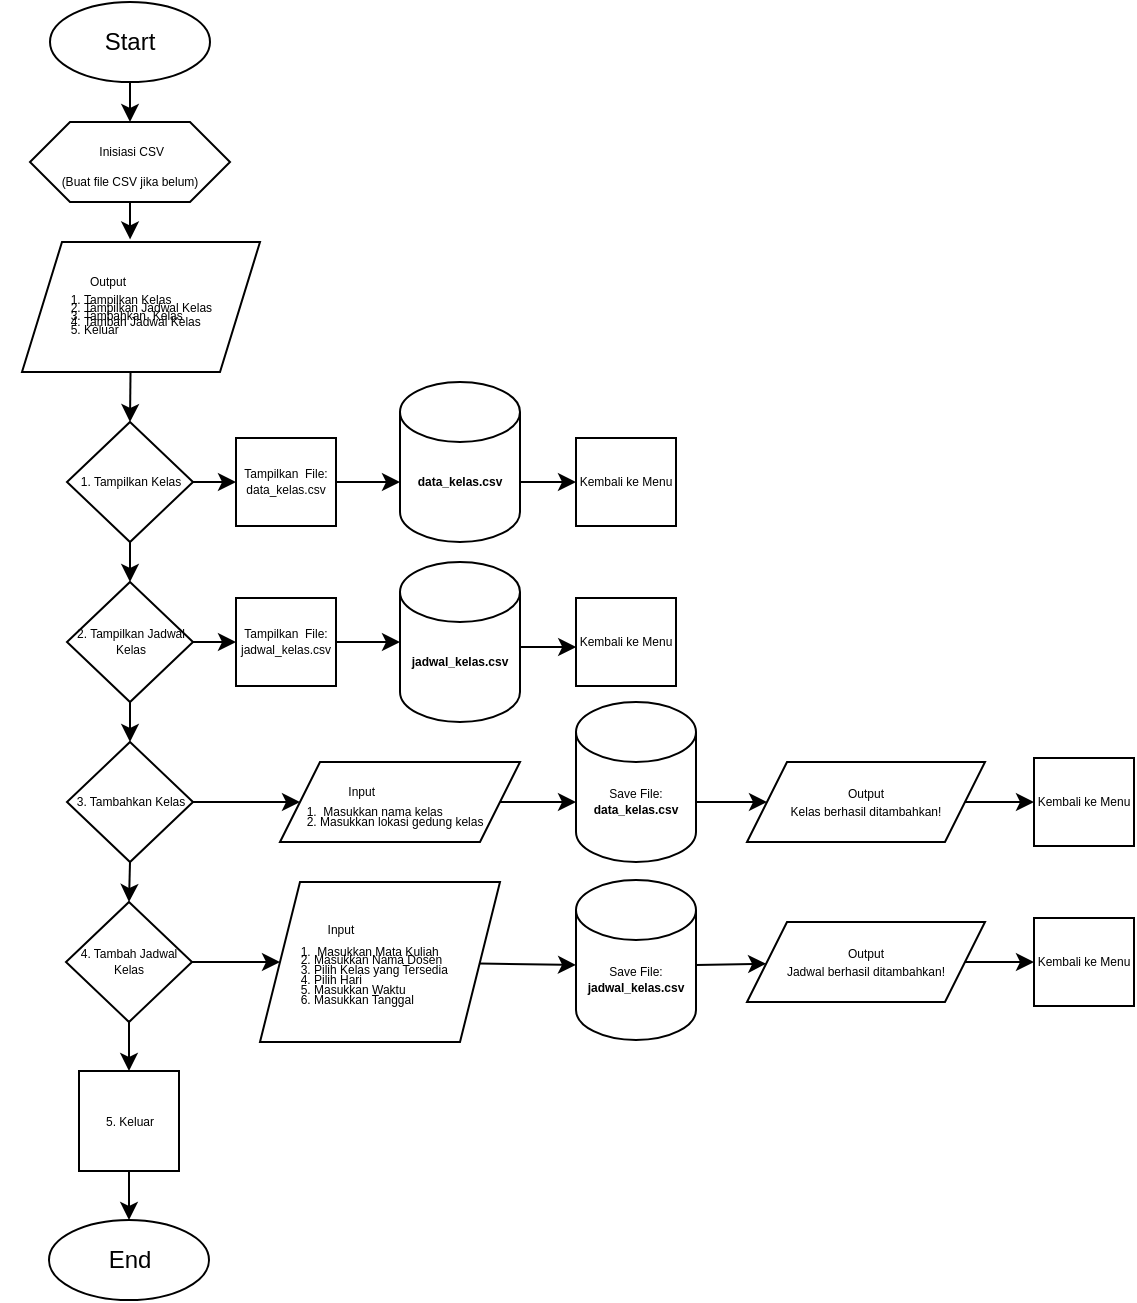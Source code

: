<mxfile>
    <diagram name="Halaman-1" id="ZzuOgXy86mY6U-GXPdbu">
        <mxGraphModel dx="1320" dy="1688" grid="1" gridSize="10" guides="1" tooltips="1" connect="1" arrows="1" fold="1" page="1" pageScale="1" pageWidth="827" pageHeight="1169" math="0" shadow="0">
            <root>
                <mxCell id="0"/>
                <mxCell id="1" parent="0"/>
                <mxCell id="95" style="edgeStyle=none;html=1;exitX=0.5;exitY=1;exitDx=0;exitDy=0;entryX=0.5;entryY=0;entryDx=0;entryDy=0;fontSize=6;" edge="1" parent="1" source="djej7wyHmqCi-qK7CBhM-3" target="87">
                    <mxGeometry relative="1" as="geometry"/>
                </mxCell>
                <mxCell id="djej7wyHmqCi-qK7CBhM-3" value="Start" style="ellipse;whiteSpace=wrap;html=1;" parent="1" vertex="1">
                    <mxGeometry x="-802" y="-1169" width="80" height="40" as="geometry"/>
                </mxCell>
                <mxCell id="102" style="edgeStyle=none;html=1;exitX=0.5;exitY=1;exitDx=0;exitDy=0;entryX=0.454;entryY=-0.02;entryDx=0;entryDy=0;entryPerimeter=0;fontSize=6;" edge="1" parent="1" source="87" target="89">
                    <mxGeometry relative="1" as="geometry"/>
                </mxCell>
                <mxCell id="87" value="&lt;font style=&quot;font-size: 6px;&quot;&gt;&amp;nbsp;Inisiasi CSV&lt;br&gt;(Buat file CSV jika belum)&lt;/font&gt;" style="shape=hexagon;perimeter=hexagonPerimeter2;whiteSpace=wrap;html=1;fixedSize=1;" vertex="1" parent="1">
                    <mxGeometry x="-812" y="-1109" width="100" height="40" as="geometry"/>
                </mxCell>
                <mxCell id="121" style="edgeStyle=none;html=1;fontSize=5;entryX=0.5;entryY=0;entryDx=0;entryDy=0;exitX=0.456;exitY=0.995;exitDx=0;exitDy=0;exitPerimeter=0;" edge="1" parent="1" source="89" target="104">
                    <mxGeometry relative="1" as="geometry"/>
                </mxCell>
                <mxCell id="123" style="edgeStyle=none;html=1;exitX=0.5;exitY=1;exitDx=0;exitDy=0;entryX=0.5;entryY=0;entryDx=0;entryDy=0;fontSize=5;" edge="1" parent="1" source="103" target="106">
                    <mxGeometry relative="1" as="geometry"/>
                </mxCell>
                <mxCell id="133" style="edgeStyle=none;html=1;exitX=1;exitY=0.5;exitDx=0;exitDy=0;fontSize=5;" edge="1" parent="1" source="103" target="117">
                    <mxGeometry relative="1" as="geometry"/>
                </mxCell>
                <mxCell id="103" value="3. Tambahkan Kelas" style="rhombus;whiteSpace=wrap;html=1;fontSize=6;" vertex="1" parent="1">
                    <mxGeometry x="-793.5" y="-799" width="63" height="60" as="geometry"/>
                </mxCell>
                <mxCell id="118" style="edgeStyle=none;html=1;exitX=0.5;exitY=1;exitDx=0;exitDy=0;entryX=0.5;entryY=0;entryDx=0;entryDy=0;fontSize=5;" edge="1" parent="1" source="104" target="105">
                    <mxGeometry relative="1" as="geometry"/>
                </mxCell>
                <mxCell id="189" style="edgeStyle=none;html=1;entryX=0;entryY=0.5;entryDx=0;entryDy=0;fontSize=6;" edge="1" parent="1" source="104" target="176">
                    <mxGeometry relative="1" as="geometry"/>
                </mxCell>
                <mxCell id="104" value="1. Tampilkan Kelas" style="rhombus;whiteSpace=wrap;html=1;fontSize=6;" vertex="1" parent="1">
                    <mxGeometry x="-793.5" y="-959" width="63" height="60" as="geometry"/>
                </mxCell>
                <mxCell id="122" style="edgeStyle=none;html=1;exitX=0.5;exitY=1;exitDx=0;exitDy=0;entryX=0.5;entryY=0;entryDx=0;entryDy=0;fontSize=5;" edge="1" parent="1" source="105" target="103">
                    <mxGeometry relative="1" as="geometry"/>
                </mxCell>
                <mxCell id="187" style="edgeStyle=none;html=1;exitX=1;exitY=0.5;exitDx=0;exitDy=0;entryX=0;entryY=0.5;entryDx=0;entryDy=0;fontSize=6;" edge="1" parent="1" source="105" target="177">
                    <mxGeometry relative="1" as="geometry"/>
                </mxCell>
                <mxCell id="105" value="2. Tampilkan Jadwal Kelas" style="rhombus;whiteSpace=wrap;html=1;fontSize=6;" vertex="1" parent="1">
                    <mxGeometry x="-793.5" y="-879" width="63" height="60" as="geometry"/>
                </mxCell>
                <mxCell id="125" style="edgeStyle=none;html=1;exitX=0.5;exitY=1;exitDx=0;exitDy=0;entryX=0.5;entryY=0;entryDx=0;entryDy=0;fontSize=5;" edge="1" parent="1" source="106" target="107">
                    <mxGeometry relative="1" as="geometry"/>
                </mxCell>
                <mxCell id="140" style="edgeStyle=none;html=1;exitX=1;exitY=0.5;exitDx=0;exitDy=0;entryX=0;entryY=0.5;entryDx=0;entryDy=0;fontSize=5;" edge="1" parent="1" source="106" target="135">
                    <mxGeometry relative="1" as="geometry"/>
                </mxCell>
                <mxCell id="106" value="4. Tambah Jadwal Kelas" style="rhombus;whiteSpace=wrap;html=1;fontSize=6;" vertex="1" parent="1">
                    <mxGeometry x="-794" y="-719" width="63" height="60" as="geometry"/>
                </mxCell>
                <mxCell id="167" style="edgeStyle=none;html=1;exitX=0.5;exitY=1;exitDx=0;exitDy=0;entryX=0.5;entryY=0;entryDx=0;entryDy=0;fontSize=6;" edge="1" parent="1" source="107" target="166">
                    <mxGeometry relative="1" as="geometry"/>
                </mxCell>
                <mxCell id="107" value="5. Keluar" style="rounded=0;whiteSpace=wrap;html=1;fontSize=6;" vertex="1" parent="1">
                    <mxGeometry x="-787.5" y="-634.5" width="50" height="50" as="geometry"/>
                </mxCell>
                <mxCell id="129" value="" style="group" vertex="1" connectable="0" parent="1">
                    <mxGeometry x="-709" y="-789" width="142" height="40" as="geometry"/>
                </mxCell>
                <mxCell id="117" value="" style="shape=parallelogram;perimeter=parallelogramPerimeter;whiteSpace=wrap;html=1;fixedSize=1;fontSize=6;align=left;" vertex="1" parent="129">
                    <mxGeometry x="22" width="120" height="40" as="geometry"/>
                </mxCell>
                <mxCell id="126" value="&lt;div style=&quot;text-align: center; line-height: 70%;&quot;&gt;&lt;span style=&quot;text-align: left;&quot;&gt;Input&lt;/span&gt;&lt;br style=&quot;text-align: left;&quot;&gt;&lt;ol style=&quot;text-align: left; line-height: 70%;&quot;&gt;&lt;li&gt;&amp;nbsp;Masukkan nama kelas&lt;/li&gt;&lt;li&gt;Masukkan lokasi gedung kelas&lt;/li&gt;&lt;/ol&gt;&lt;/div&gt;" style="text;html=1;strokeColor=none;fillColor=none;align=left;verticalAlign=middle;whiteSpace=wrap;rounded=0;fontSize=6;" vertex="1" parent="129">
                    <mxGeometry y="10" width="132" height="30" as="geometry"/>
                </mxCell>
                <mxCell id="130" value="" style="group" vertex="1" connectable="0" parent="1">
                    <mxGeometry x="-827" y="-1049" width="130" height="65" as="geometry"/>
                </mxCell>
                <mxCell id="89" value="" style="shape=parallelogram;perimeter=parallelogramPerimeter;whiteSpace=wrap;html=1;fixedSize=1;fontSize=6;" vertex="1" parent="130">
                    <mxGeometry x="11" width="119" height="65" as="geometry"/>
                </mxCell>
                <mxCell id="91" value="&lt;div style=&quot;text-align: center; line-height: 60%;&quot;&gt;&lt;span style=&quot;background-color: initial;&quot;&gt;Output&lt;/span&gt;&lt;/div&gt;&lt;ol style=&quot;line-height: 60%;&quot;&gt;&lt;li&gt;Tampilkan Kelas&lt;/li&gt;&lt;li&gt;Tampilkan Jadwal Kelas&lt;/li&gt;&lt;li style=&quot;&quot;&gt;Tambahkan&amp;nbsp; Kelas&lt;/li&gt;&lt;li style=&quot;&quot;&gt;Tambah Jadwal Kelas&lt;/li&gt;&lt;li style=&quot;&quot;&gt;Keluar&lt;/li&gt;&lt;/ol&gt;" style="text;html=1;strokeColor=none;fillColor=none;align=left;verticalAlign=middle;whiteSpace=wrap;rounded=0;fontSize=6;" vertex="1" parent="130">
                    <mxGeometry y="20" width="130" height="30" as="geometry"/>
                </mxCell>
                <mxCell id="152" value="" style="group" vertex="1" connectable="0" parent="1">
                    <mxGeometry x="-539" y="-819" width="60" height="80" as="geometry"/>
                </mxCell>
                <mxCell id="150" value="" style="shape=cylinder3;whiteSpace=wrap;html=1;boundedLbl=1;backgroundOutline=1;size=15;fontSize=5;" vertex="1" parent="152">
                    <mxGeometry width="60" height="80" as="geometry"/>
                </mxCell>
                <mxCell id="151" value="&lt;span style=&quot;font-size: 6px;&quot;&gt;Save File:&lt;br&gt;&lt;b&gt;data_kelas.csv&lt;/b&gt;&lt;br&gt;&lt;/span&gt;" style="text;html=1;strokeColor=none;fillColor=none;align=center;verticalAlign=middle;whiteSpace=wrap;rounded=0;fontSize=5;" vertex="1" parent="152">
                    <mxGeometry y="35" width="60" height="30" as="geometry"/>
                </mxCell>
                <mxCell id="154" style="edgeStyle=none;html=1;exitX=1;exitY=0.5;exitDx=0;exitDy=0;entryX=0;entryY=0.5;entryDx=0;entryDy=0;fontSize=6;" edge="1" parent="1" source="117" target="151">
                    <mxGeometry relative="1" as="geometry"/>
                </mxCell>
                <mxCell id="155" style="edgeStyle=none;html=1;exitX=1;exitY=0.5;exitDx=0;exitDy=0;fontSize=6;" edge="1" parent="1" source="151" target="147">
                    <mxGeometry relative="1" as="geometry"/>
                </mxCell>
                <mxCell id="156" value="" style="group" vertex="1" connectable="0" parent="1">
                    <mxGeometry x="-539" y="-730" width="60" height="80" as="geometry"/>
                </mxCell>
                <mxCell id="157" value="" style="shape=cylinder3;whiteSpace=wrap;html=1;boundedLbl=1;backgroundOutline=1;size=15;fontSize=5;" vertex="1" parent="156">
                    <mxGeometry width="60" height="80" as="geometry"/>
                </mxCell>
                <mxCell id="158" value="&lt;span style=&quot;font-size: 6px;&quot;&gt;Save File:&lt;br&gt;&lt;b&gt;jadwal_kelas.csv&lt;/b&gt;&lt;br&gt;&lt;/span&gt;" style="text;html=1;strokeColor=none;fillColor=none;align=center;verticalAlign=middle;whiteSpace=wrap;rounded=0;fontSize=5;" vertex="1" parent="156">
                    <mxGeometry y="35" width="60" height="30" as="geometry"/>
                </mxCell>
                <mxCell id="162" style="edgeStyle=none;html=1;entryX=0;entryY=0.25;entryDx=0;entryDy=0;fontSize=6;" edge="1" parent="1" source="135" target="158">
                    <mxGeometry relative="1" as="geometry"/>
                </mxCell>
                <mxCell id="135" value="" style="shape=parallelogram;perimeter=parallelogramPerimeter;whiteSpace=wrap;html=1;fixedSize=1;fontSize=6;align=left;" vertex="1" parent="1">
                    <mxGeometry x="-697" y="-729" width="120" height="80" as="geometry"/>
                </mxCell>
                <mxCell id="136" value="&lt;div style=&quot;text-align: center; line-height: 80%;&quot;&gt;&lt;span style=&quot;text-align: left;&quot;&gt;Input&lt;/span&gt;&lt;br style=&quot;text-align: left;&quot;&gt;&lt;ol style=&quot;text-align: left; line-height: 80%;&quot;&gt;&lt;li&gt;&amp;nbsp;Masukkan Mata Kuliah&lt;/li&gt;&lt;li&gt;Masukkan Nama Dosen&lt;/li&gt;&lt;li&gt;Pilih Kelas yang Tersedia&lt;/li&gt;&lt;li&gt;Pilih Hari&lt;/li&gt;&lt;li&gt;Masukkan Waktu&lt;/li&gt;&lt;li&gt;Masukkan Tanggal&lt;/li&gt;&lt;/ol&gt;&lt;/div&gt;" style="text;html=1;strokeColor=none;fillColor=none;align=left;verticalAlign=middle;whiteSpace=wrap;rounded=0;fontSize=6;" vertex="1" parent="1">
                    <mxGeometry x="-712" y="-711.5" width="132" height="52.5" as="geometry"/>
                </mxCell>
                <mxCell id="165" style="edgeStyle=none;html=1;exitX=1;exitY=0.25;exitDx=0;exitDy=0;fontSize=6;" edge="1" parent="1" source="158" target="143">
                    <mxGeometry relative="1" as="geometry"/>
                </mxCell>
                <mxCell id="166" value="End" style="ellipse;whiteSpace=wrap;html=1;" vertex="1" parent="1">
                    <mxGeometry x="-802.5" y="-560" width="80" height="40" as="geometry"/>
                </mxCell>
                <mxCell id="170" value="Kembali ke Menu" style="rounded=0;whiteSpace=wrap;html=1;fontSize=6;" vertex="1" parent="1">
                    <mxGeometry x="-310" y="-791" width="50" height="44" as="geometry"/>
                </mxCell>
                <mxCell id="171" value="Kembali ke Menu" style="rounded=0;whiteSpace=wrap;html=1;fontSize=6;" vertex="1" parent="1">
                    <mxGeometry x="-310" y="-711" width="50" height="44" as="geometry"/>
                </mxCell>
                <mxCell id="172" style="edgeStyle=none;html=1;exitX=1;exitY=0.5;exitDx=0;exitDy=0;entryX=0;entryY=0.5;entryDx=0;entryDy=0;fontSize=6;" edge="1" parent="1" source="143" target="171">
                    <mxGeometry relative="1" as="geometry"/>
                </mxCell>
                <mxCell id="143" value="" style="shape=parallelogram;perimeter=parallelogramPerimeter;whiteSpace=wrap;html=1;fixedSize=1;fontSize=6;" vertex="1" parent="1">
                    <mxGeometry x="-453.5" y="-709" width="119" height="40" as="geometry"/>
                </mxCell>
                <mxCell id="144" value="&lt;div style=&quot;line-height: 150%;&quot;&gt;&lt;span style=&quot;background-color: initial;&quot;&gt;Output&lt;/span&gt;&lt;/div&gt;&lt;div style=&quot;line-height: 150%;&quot;&gt;&lt;span style=&quot;background-color: initial;&quot;&gt;Jadwal berhasil ditambahkan!&lt;/span&gt;&lt;/div&gt;" style="text;html=1;strokeColor=none;fillColor=none;align=center;verticalAlign=middle;whiteSpace=wrap;rounded=0;fontSize=6;" vertex="1" parent="1">
                    <mxGeometry x="-459" y="-704" width="130" height="30" as="geometry"/>
                </mxCell>
                <mxCell id="175" style="edgeStyle=none;html=1;entryX=0;entryY=0.5;entryDx=0;entryDy=0;fontSize=6;" edge="1" parent="1" source="147" target="170">
                    <mxGeometry relative="1" as="geometry"/>
                </mxCell>
                <mxCell id="147" value="" style="shape=parallelogram;perimeter=parallelogramPerimeter;whiteSpace=wrap;html=1;fixedSize=1;fontSize=6;" vertex="1" parent="1">
                    <mxGeometry x="-453.5" y="-789" width="119" height="40" as="geometry"/>
                </mxCell>
                <mxCell id="148" value="&lt;div style=&quot;line-height: 150%;&quot;&gt;&lt;span style=&quot;background-color: initial;&quot;&gt;Output&lt;/span&gt;&lt;/div&gt;&lt;div style=&quot;line-height: 150%;&quot;&gt;&lt;span style=&quot;background-color: initial;&quot;&gt;Kelas berhasil ditambahkan!&lt;/span&gt;&lt;/div&gt;" style="text;html=1;strokeColor=none;fillColor=none;align=center;verticalAlign=middle;whiteSpace=wrap;rounded=0;fontSize=6;" vertex="1" parent="1">
                    <mxGeometry x="-459" y="-784" width="130" height="30" as="geometry"/>
                </mxCell>
                <mxCell id="191" style="edgeStyle=none;html=1;exitX=1;exitY=0.5;exitDx=0;exitDy=0;fontSize=6;" edge="1" parent="1" source="176" target="180">
                    <mxGeometry relative="1" as="geometry"/>
                </mxCell>
                <mxCell id="176" value="Tampilkan&amp;nbsp; File:&lt;br&gt;data_kelas.csv" style="rounded=0;whiteSpace=wrap;html=1;fontSize=6;" vertex="1" parent="1">
                    <mxGeometry x="-709" y="-951" width="50" height="44" as="geometry"/>
                </mxCell>
                <mxCell id="188" style="edgeStyle=none;html=1;exitX=1;exitY=0.5;exitDx=0;exitDy=0;fontSize=6;" edge="1" parent="1" source="177" target="182">
                    <mxGeometry relative="1" as="geometry"/>
                </mxCell>
                <mxCell id="177" value="Tampilkan&amp;nbsp; File:&lt;br&gt;jadwal_kelas.csv" style="rounded=0;whiteSpace=wrap;html=1;fontSize=6;" vertex="1" parent="1">
                    <mxGeometry x="-709" y="-871" width="50" height="44" as="geometry"/>
                </mxCell>
                <mxCell id="178" value="" style="group" vertex="1" connectable="0" parent="1">
                    <mxGeometry x="-627" y="-979" width="60" height="80" as="geometry"/>
                </mxCell>
                <mxCell id="179" value="" style="shape=cylinder3;whiteSpace=wrap;html=1;boundedLbl=1;backgroundOutline=1;size=15;fontSize=5;" vertex="1" parent="178">
                    <mxGeometry width="60" height="80" as="geometry"/>
                </mxCell>
                <mxCell id="180" value="&lt;span style=&quot;font-size: 6px;&quot;&gt;&lt;b&gt;data_kelas.csv&lt;/b&gt;&lt;br&gt;&lt;/span&gt;" style="text;html=1;strokeColor=none;fillColor=none;align=center;verticalAlign=middle;whiteSpace=wrap;rounded=0;fontSize=5;" vertex="1" parent="178">
                    <mxGeometry y="35" width="60" height="30" as="geometry"/>
                </mxCell>
                <mxCell id="181" value="" style="group" vertex="1" connectable="0" parent="1">
                    <mxGeometry x="-627" y="-889" width="60" height="80" as="geometry"/>
                </mxCell>
                <mxCell id="182" value="" style="shape=cylinder3;whiteSpace=wrap;html=1;boundedLbl=1;backgroundOutline=1;size=15;fontSize=5;" vertex="1" parent="181">
                    <mxGeometry width="60" height="80" as="geometry"/>
                </mxCell>
                <mxCell id="183" value="&lt;span style=&quot;font-size: 6px;&quot;&gt;&lt;b&gt;jadwal_kelas.csv&lt;/b&gt;&lt;br&gt;&lt;/span&gt;" style="text;html=1;strokeColor=none;fillColor=none;align=center;verticalAlign=middle;whiteSpace=wrap;rounded=0;fontSize=5;" vertex="1" parent="181">
                    <mxGeometry y="35" width="60" height="30" as="geometry"/>
                </mxCell>
                <mxCell id="192" value="Kembali ke Menu" style="rounded=0;whiteSpace=wrap;html=1;fontSize=6;" vertex="1" parent="1">
                    <mxGeometry x="-539" y="-951" width="50" height="44" as="geometry"/>
                </mxCell>
                <mxCell id="194" value="Kembali ke Menu" style="rounded=0;whiteSpace=wrap;html=1;fontSize=6;" vertex="1" parent="1">
                    <mxGeometry x="-539" y="-871" width="50" height="44" as="geometry"/>
                </mxCell>
                <mxCell id="197" style="edgeStyle=none;html=1;exitX=1;exitY=0.25;exitDx=0;exitDy=0;entryX=0.002;entryY=0.557;entryDx=0;entryDy=0;entryPerimeter=0;fontSize=6;" edge="1" parent="1" source="183" target="194">
                    <mxGeometry relative="1" as="geometry"/>
                </mxCell>
                <mxCell id="198" style="edgeStyle=none;html=1;exitX=1;exitY=0.5;exitDx=0;exitDy=0;entryX=0;entryY=0.5;entryDx=0;entryDy=0;fontSize=6;" edge="1" parent="1" source="180" target="192">
                    <mxGeometry relative="1" as="geometry"/>
                </mxCell>
            </root>
        </mxGraphModel>
    </diagram>
</mxfile>